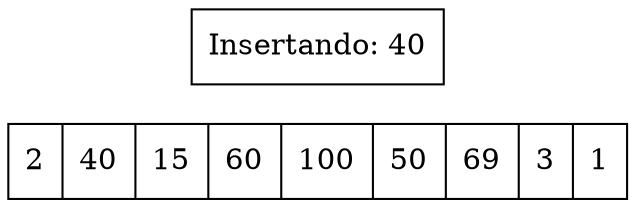 digraph G{ node [shape = record ];
 rankdir=LR;X[label="{ 2|40|15|60|100|50|69|3|1}" pos = "10,1!" ]puntDer[label="Insertando: 40" pos = "9,2!"] 
}
